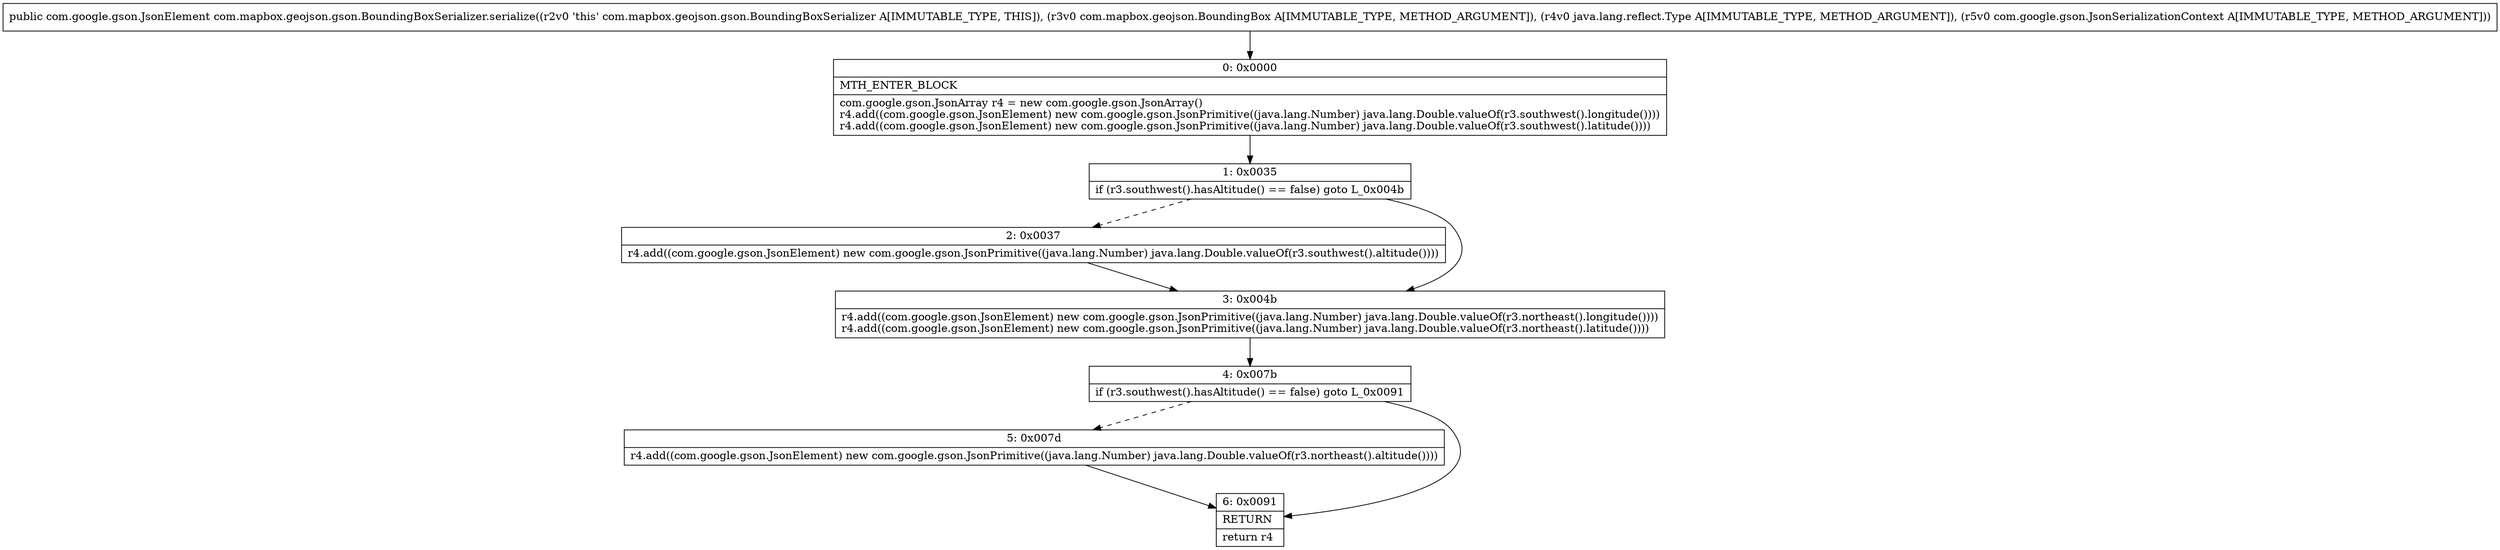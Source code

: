 digraph "CFG forcom.mapbox.geojson.gson.BoundingBoxSerializer.serialize(Lcom\/mapbox\/geojson\/BoundingBox;Ljava\/lang\/reflect\/Type;Lcom\/google\/gson\/JsonSerializationContext;)Lcom\/google\/gson\/JsonElement;" {
Node_0 [shape=record,label="{0\:\ 0x0000|MTH_ENTER_BLOCK\l|com.google.gson.JsonArray r4 = new com.google.gson.JsonArray()\lr4.add((com.google.gson.JsonElement) new com.google.gson.JsonPrimitive((java.lang.Number) java.lang.Double.valueOf(r3.southwest().longitude())))\lr4.add((com.google.gson.JsonElement) new com.google.gson.JsonPrimitive((java.lang.Number) java.lang.Double.valueOf(r3.southwest().latitude())))\l}"];
Node_1 [shape=record,label="{1\:\ 0x0035|if (r3.southwest().hasAltitude() == false) goto L_0x004b\l}"];
Node_2 [shape=record,label="{2\:\ 0x0037|r4.add((com.google.gson.JsonElement) new com.google.gson.JsonPrimitive((java.lang.Number) java.lang.Double.valueOf(r3.southwest().altitude())))\l}"];
Node_3 [shape=record,label="{3\:\ 0x004b|r4.add((com.google.gson.JsonElement) new com.google.gson.JsonPrimitive((java.lang.Number) java.lang.Double.valueOf(r3.northeast().longitude())))\lr4.add((com.google.gson.JsonElement) new com.google.gson.JsonPrimitive((java.lang.Number) java.lang.Double.valueOf(r3.northeast().latitude())))\l}"];
Node_4 [shape=record,label="{4\:\ 0x007b|if (r3.southwest().hasAltitude() == false) goto L_0x0091\l}"];
Node_5 [shape=record,label="{5\:\ 0x007d|r4.add((com.google.gson.JsonElement) new com.google.gson.JsonPrimitive((java.lang.Number) java.lang.Double.valueOf(r3.northeast().altitude())))\l}"];
Node_6 [shape=record,label="{6\:\ 0x0091|RETURN\l|return r4\l}"];
MethodNode[shape=record,label="{public com.google.gson.JsonElement com.mapbox.geojson.gson.BoundingBoxSerializer.serialize((r2v0 'this' com.mapbox.geojson.gson.BoundingBoxSerializer A[IMMUTABLE_TYPE, THIS]), (r3v0 com.mapbox.geojson.BoundingBox A[IMMUTABLE_TYPE, METHOD_ARGUMENT]), (r4v0 java.lang.reflect.Type A[IMMUTABLE_TYPE, METHOD_ARGUMENT]), (r5v0 com.google.gson.JsonSerializationContext A[IMMUTABLE_TYPE, METHOD_ARGUMENT])) }"];
MethodNode -> Node_0;
Node_0 -> Node_1;
Node_1 -> Node_2[style=dashed];
Node_1 -> Node_3;
Node_2 -> Node_3;
Node_3 -> Node_4;
Node_4 -> Node_5[style=dashed];
Node_4 -> Node_6;
Node_5 -> Node_6;
}

